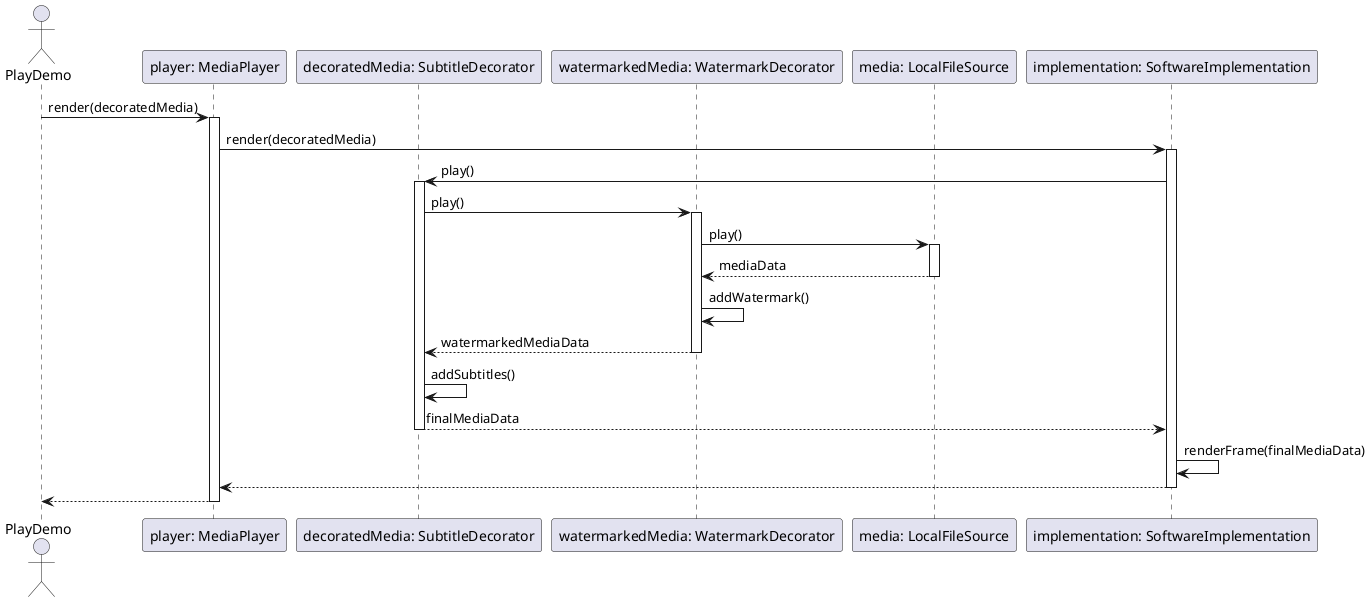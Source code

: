 @startuml
actor "PlayDemo" as Demo

participant "player: MediaPlayer" as Player
participant "decoratedMedia: SubtitleDecorator" as SubtitleDecorator
participant "watermarkedMedia: WatermarkDecorator" as WatermarkDecorator
participant "media: LocalFileSource" as Media
participant "implementation: SoftwareImplementation" as Renderer

Demo -> Player: render(decoratedMedia)
activate Player

Player -> Renderer: render(decoratedMedia)
activate Renderer

Renderer -> SubtitleDecorator: play()
activate SubtitleDecorator

SubtitleDecorator -> WatermarkDecorator: play()
activate WatermarkDecorator

WatermarkDecorator -> Media: play()
activate Media
Media --> WatermarkDecorator: mediaData
deactivate Media

WatermarkDecorator -> WatermarkDecorator: addWatermark()
WatermarkDecorator --> SubtitleDecorator: watermarkedMediaData
deactivate WatermarkDecorator

SubtitleDecorator -> SubtitleDecorator: addSubtitles()
SubtitleDecorator --> Renderer: finalMediaData
deactivate SubtitleDecorator

Renderer -> Renderer: renderFrame(finalMediaData)
Renderer --> Player
deactivate Renderer

Player --> Demo
deactivate Player

@enduml
